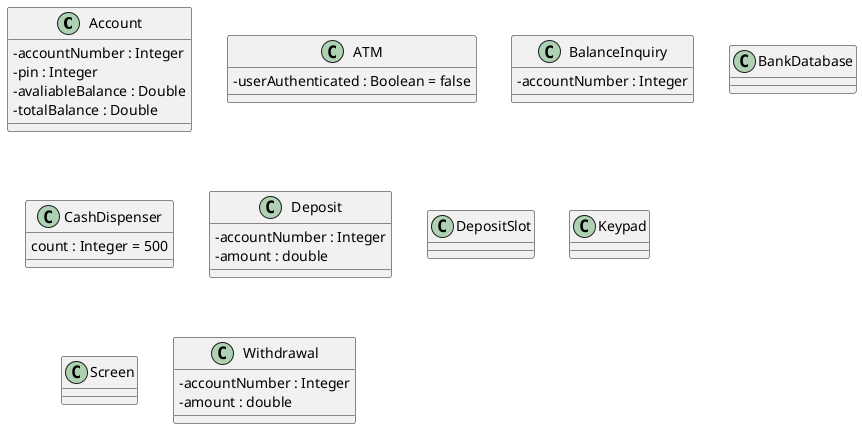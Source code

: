 @startuml
skinparam classAttributeIconSize 0

class Account{
    - accountNumber : Integer
    - pin : Integer
    - avaliableBalance : Double
    - totalBalance : Double

}
class ATM {
    - userAuthenticated : Boolean = false

}
class BalanceInquiry{
    - accountNumber : Integer

}
class BankDatabase{

}
class CashDispenser{
    count : Integer = 500

}

class Deposit{
    - accountNumber : Integer
    - amount : double
}

class DepositSlot{

}

class Keypad{

}
class Screen {

}

class Withdrawal{
    - accountNumber : Integer
    - amount : double
}



@enduml